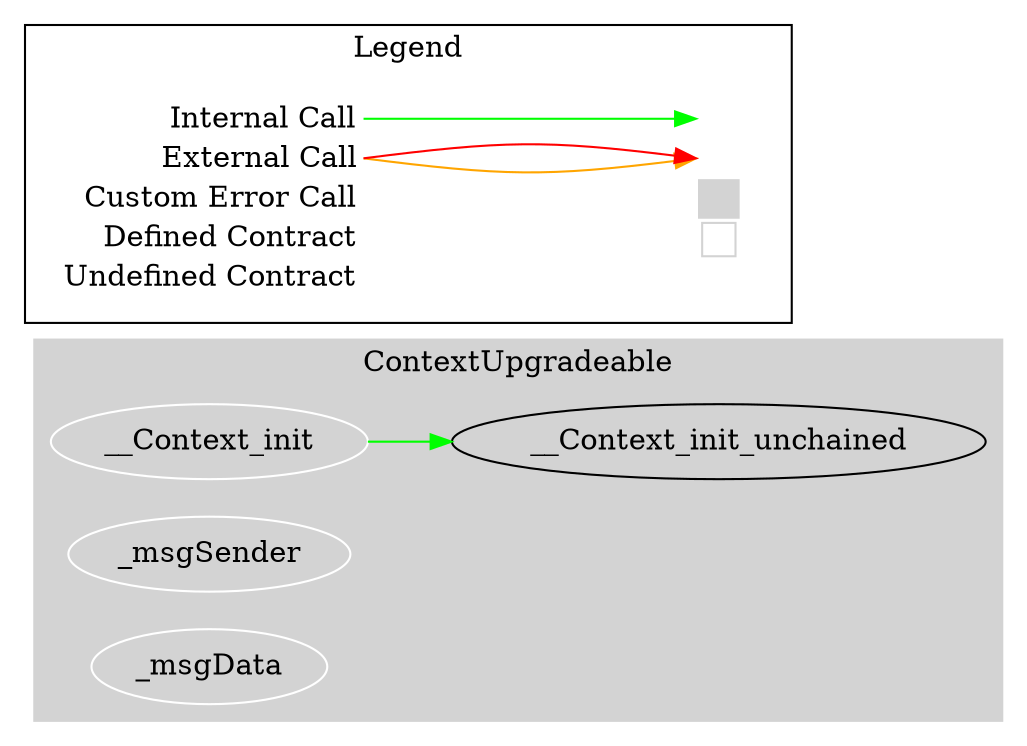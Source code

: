 digraph G {
  graph [ ratio = "auto", page = "100", compound =true ];
subgraph "clusterContextUpgradeable" {
  graph [ label = "ContextUpgradeable", color = "lightgray", style = "filled", bgcolor = "lightgray" ];
  "ContextUpgradeable.__Context_init" [ label = "__Context_init", color = "white" ];
  "ContextUpgradeable.__Context_init_unchained" [ label = "__Context_init_unchained" ];
  "ContextUpgradeable._msgSender" [ label = "_msgSender", color = "white" ];
  "ContextUpgradeable._msgData" [ label = "_msgData", color = "white" ];
}

  "ContextUpgradeable.__Context_init";
  "ContextUpgradeable.__Context_init_unchained";
  "ContextUpgradeable.__Context_init" -> "ContextUpgradeable.__Context_init_unchained" [ color = "green" ];


rankdir=LR
node [shape=plaintext]
subgraph cluster_01 { 
label = "Legend";
key [label=<<table border="0" cellpadding="2" cellspacing="0" cellborder="0">
  <tr><td align="right" port="i1">Internal Call</td></tr>
  <tr><td align="right" port="i2">External Call</td></tr>
  <tr><td align="right" port="i2">Custom Error Call</td></tr>
  <tr><td align="right" port="i3">Defined Contract</td></tr>
  <tr><td align="right" port="i4">Undefined Contract</td></tr>
  </table>>]
key2 [label=<<table border="0" cellpadding="2" cellspacing="0" cellborder="0">
  <tr><td port="i1">&nbsp;&nbsp;&nbsp;</td></tr>
  <tr><td port="i2">&nbsp;&nbsp;&nbsp;</td></tr>
  <tr><td port="i3" bgcolor="lightgray">&nbsp;&nbsp;&nbsp;</td></tr>
  <tr><td port="i4">
    <table border="1" cellborder="0" cellspacing="0" cellpadding="7" color="lightgray">
      <tr>
       <td></td>
      </tr>
     </table>
  </td></tr>
  </table>>]
key:i1:e -> key2:i1:w [color="green"]
key:i2:e -> key2:i2:w [color="orange"]
key:i2:e -> key2:i2:w [color="red"]
}
}

